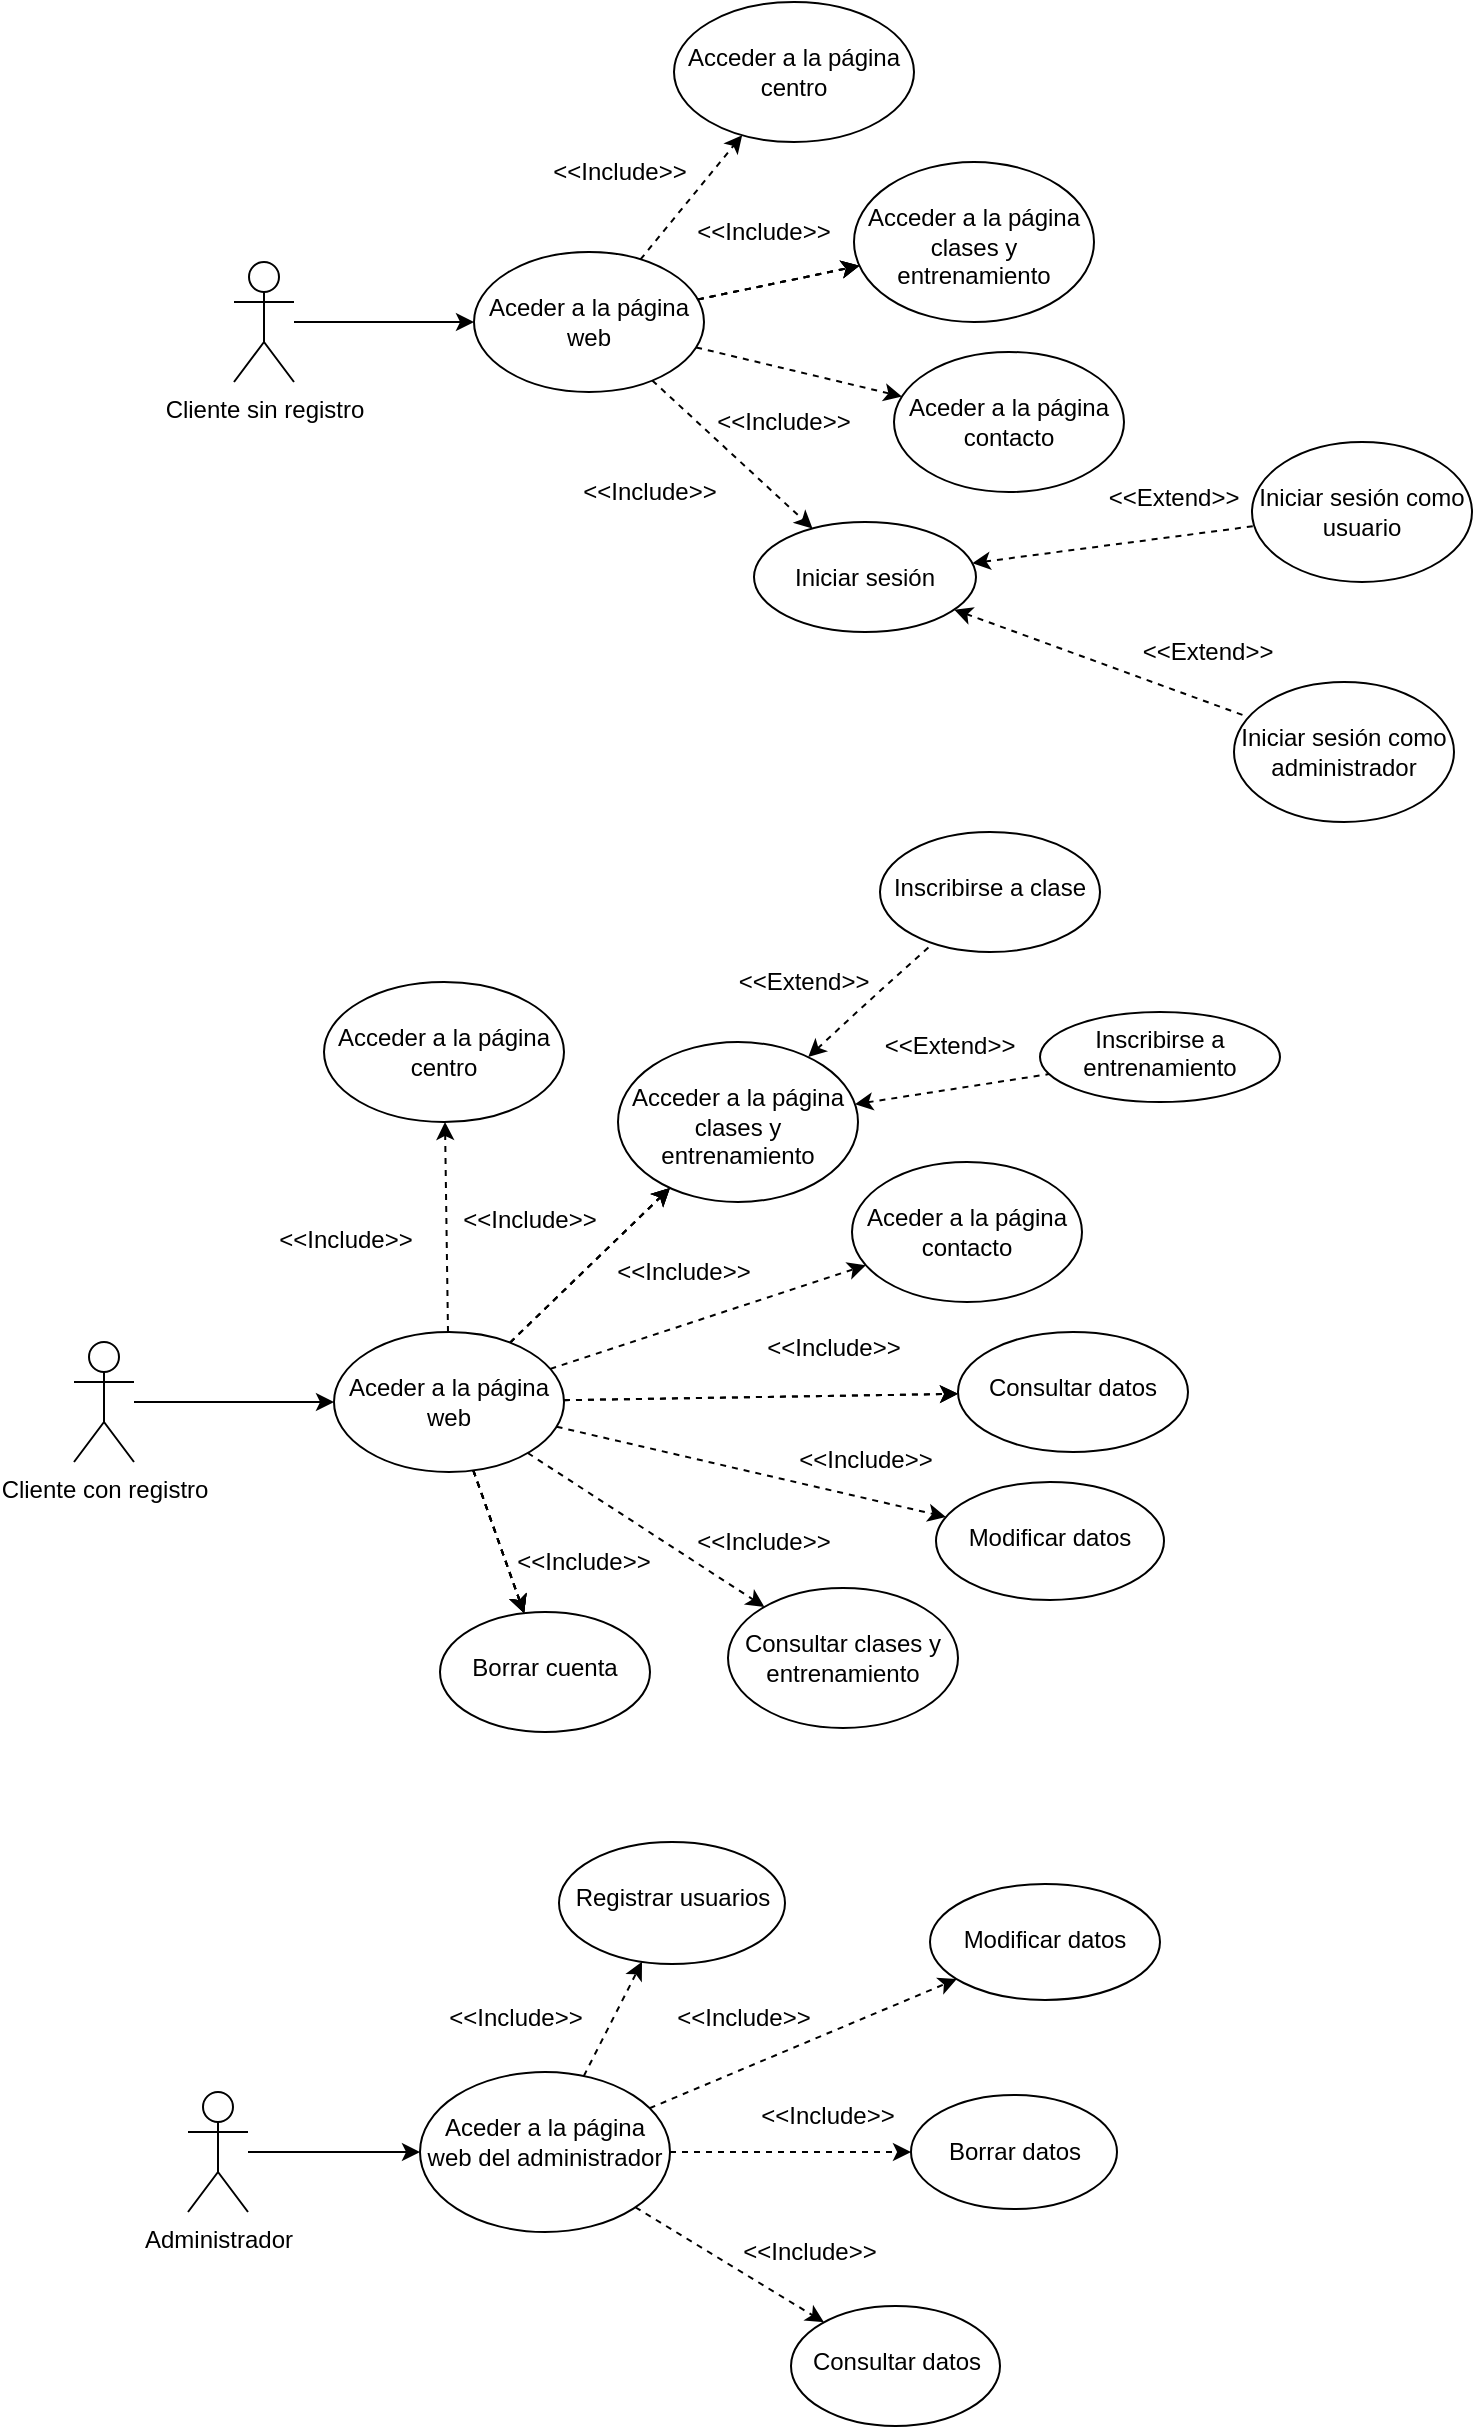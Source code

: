 <mxfile>
    <diagram id="ayLVaH0twAeTrFX0j36s" name="Página-1">
        <mxGraphModel dx="1205" dy="1004" grid="0" gridSize="10" guides="1" tooltips="1" connect="1" arrows="1" fold="1" page="0" pageScale="1" pageWidth="827" pageHeight="1169" background="none" math="0" shadow="0">
            <root>
                <mxCell id="0"/>
                <mxCell id="1" parent="0"/>
                <mxCell id="9" value="" style="edgeStyle=none;html=1;" parent="1" source="2" target="8" edge="1">
                    <mxGeometry relative="1" as="geometry"/>
                </mxCell>
                <mxCell id="2" value="Cliente sin registro" style="shape=umlActor;verticalLabelPosition=bottom;verticalAlign=top;html=1;outlineConnect=0;" parent="1" vertex="1">
                    <mxGeometry x="-10" y="10" width="30" height="60" as="geometry"/>
                </mxCell>
                <mxCell id="11" value="" style="edgeStyle=none;html=1;dashed=1;endArrow=classic;endFill=1;startArrow=none;startFill=0;" parent="1" source="8" target="10" edge="1">
                    <mxGeometry relative="1" as="geometry"/>
                </mxCell>
                <mxCell id="14" value="" style="edgeStyle=none;html=1;dashed=1;endArrow=classic;endFill=1;startArrow=none;startFill=0;" parent="1" source="8" target="13" edge="1">
                    <mxGeometry relative="1" as="geometry"/>
                </mxCell>
                <mxCell id="15" value="" style="edgeStyle=none;html=1;dashed=1;endArrow=classic;endFill=1;startArrow=none;startFill=0;" parent="1" source="8" target="13" edge="1">
                    <mxGeometry relative="1" as="geometry"/>
                </mxCell>
                <mxCell id="16" value="" style="edgeStyle=none;html=1;dashed=1;endArrow=classic;endFill=1;startArrow=none;startFill=0;" parent="1" source="8" target="13" edge="1">
                    <mxGeometry relative="1" as="geometry"/>
                </mxCell>
                <mxCell id="18" value="" style="edgeStyle=none;html=1;dashed=1;endArrow=classic;endFill=1;startArrow=none;startFill=0;" parent="1" source="8" target="17" edge="1">
                    <mxGeometry relative="1" as="geometry"/>
                </mxCell>
                <mxCell id="21" value="" style="edgeStyle=none;html=1;dashed=1;endArrow=classic;endFill=1;startArrow=none;startFill=0;" parent="1" source="8" target="20" edge="1">
                    <mxGeometry relative="1" as="geometry"/>
                </mxCell>
                <mxCell id="8" value="&lt;br&gt;Aceder a la página web" style="ellipse;whiteSpace=wrap;html=1;verticalAlign=top;" parent="1" vertex="1">
                    <mxGeometry x="110" y="5" width="115" height="70" as="geometry"/>
                </mxCell>
                <mxCell id="10" value="&lt;br&gt;Acceder a la página centro" style="ellipse;whiteSpace=wrap;html=1;verticalAlign=top;" parent="1" vertex="1">
                    <mxGeometry x="210" y="-120" width="120" height="70" as="geometry"/>
                </mxCell>
                <mxCell id="13" value="&lt;br&gt;Acceder a la página clases y entrenamiento" style="ellipse;whiteSpace=wrap;html=1;verticalAlign=top;" parent="1" vertex="1">
                    <mxGeometry x="300" y="-40" width="120" height="80" as="geometry"/>
                </mxCell>
                <mxCell id="17" value="&lt;br&gt;Aceder a la página contacto" style="ellipse;whiteSpace=wrap;html=1;verticalAlign=top;" parent="1" vertex="1">
                    <mxGeometry x="320" y="55" width="115" height="70" as="geometry"/>
                </mxCell>
                <mxCell id="85" value="" style="edgeStyle=none;html=1;dashed=1;startArrow=classic;startFill=1;endArrow=none;endFill=0;" parent="1" source="20" target="84" edge="1">
                    <mxGeometry relative="1" as="geometry"/>
                </mxCell>
                <mxCell id="89" value="" style="edgeStyle=none;html=1;dashed=1;startArrow=classic;startFill=1;endArrow=none;endFill=0;" parent="1" source="20" target="88" edge="1">
                    <mxGeometry relative="1" as="geometry"/>
                </mxCell>
                <mxCell id="20" value="&lt;br&gt;Iniciar sesión" style="ellipse;whiteSpace=wrap;html=1;verticalAlign=top;" parent="1" vertex="1">
                    <mxGeometry x="250" y="140" width="111" height="55" as="geometry"/>
                </mxCell>
                <mxCell id="52" value="" style="edgeStyle=none;html=1;" parent="1" source="53" target="59" edge="1">
                    <mxGeometry relative="1" as="geometry"/>
                </mxCell>
                <mxCell id="53" value="Cliente con registro" style="shape=umlActor;verticalLabelPosition=bottom;verticalAlign=top;html=1;outlineConnect=0;" parent="1" vertex="1">
                    <mxGeometry x="-90" y="550" width="30" height="60" as="geometry"/>
                </mxCell>
                <mxCell id="54" value="" style="edgeStyle=none;html=1;startArrow=none;startFill=0;endArrow=classic;endFill=1;dashed=1;" parent="1" source="59" target="60" edge="1">
                    <mxGeometry relative="1" as="geometry"/>
                </mxCell>
                <mxCell id="55" value="" style="edgeStyle=none;html=1;startArrow=none;startFill=0;endArrow=classic;endFill=1;dashed=1;" parent="1" source="59" target="63" edge="1">
                    <mxGeometry relative="1" as="geometry"/>
                </mxCell>
                <mxCell id="56" value="" style="edgeStyle=none;html=1;startArrow=none;startFill=0;endArrow=classic;endFill=1;dashed=1;" parent="1" source="59" target="63" edge="1">
                    <mxGeometry relative="1" as="geometry"/>
                </mxCell>
                <mxCell id="57" value="" style="edgeStyle=none;html=1;startArrow=none;startFill=0;endArrow=classic;endFill=1;dashed=1;" parent="1" source="59" target="63" edge="1">
                    <mxGeometry relative="1" as="geometry"/>
                </mxCell>
                <mxCell id="58" value="" style="edgeStyle=none;html=1;startArrow=none;startFill=0;endArrow=classic;endFill=1;dashed=1;" parent="1" source="59" target="64" edge="1">
                    <mxGeometry relative="1" as="geometry"/>
                </mxCell>
                <mxCell id="71" value="" style="edgeStyle=none;html=1;startArrow=none;startFill=0;endArrow=classic;endFill=1;dashed=1;" parent="1" source="59" target="70" edge="1">
                    <mxGeometry relative="1" as="geometry"/>
                </mxCell>
                <mxCell id="74" value="" style="edgeStyle=none;html=1;startArrow=none;startFill=0;endArrow=classic;endFill=1;dashed=1;" parent="1" source="59" target="70" edge="1">
                    <mxGeometry relative="1" as="geometry"/>
                </mxCell>
                <mxCell id="76" value="" style="edgeStyle=none;html=1;startArrow=none;startFill=0;endArrow=classic;endFill=1;dashed=1;" parent="1" source="59" target="75" edge="1">
                    <mxGeometry relative="1" as="geometry"/>
                </mxCell>
                <mxCell id="78" value="" style="edgeStyle=none;html=1;startArrow=none;startFill=0;endArrow=classic;endFill=1;dashed=1;" parent="1" source="59" target="77" edge="1">
                    <mxGeometry relative="1" as="geometry"/>
                </mxCell>
                <mxCell id="101" value="" style="edgeStyle=none;html=1;dashed=1;startArrow=none;startFill=0;endArrow=classic;endFill=1;" parent="1" source="59" target="75" edge="1">
                    <mxGeometry relative="1" as="geometry"/>
                </mxCell>
                <mxCell id="102" value="" style="edgeStyle=none;html=1;dashed=1;startArrow=none;startFill=0;endArrow=classic;endFill=1;" parent="1" source="59" target="75" edge="1">
                    <mxGeometry relative="1" as="geometry"/>
                </mxCell>
                <mxCell id="103" value="" style="edgeStyle=none;html=1;dashed=1;startArrow=none;startFill=0;endArrow=classic;endFill=1;" parent="1" source="59" target="75" edge="1">
                    <mxGeometry relative="1" as="geometry"/>
                </mxCell>
                <mxCell id="104" value="" style="edgeStyle=none;html=1;dashed=1;startArrow=none;startFill=0;endArrow=classic;endFill=1;" parent="1" source="59" target="75" edge="1">
                    <mxGeometry relative="1" as="geometry"/>
                </mxCell>
                <mxCell id="106" value="" style="edgeStyle=none;html=1;dashed=1;startArrow=none;startFill=0;endArrow=classic;endFill=1;" parent="1" source="59" target="105" edge="1">
                    <mxGeometry relative="1" as="geometry"/>
                </mxCell>
                <mxCell id="59" value="&lt;br&gt;Aceder a la página web" style="ellipse;whiteSpace=wrap;html=1;verticalAlign=top;" parent="1" vertex="1">
                    <mxGeometry x="40" y="545" width="115" height="70" as="geometry"/>
                </mxCell>
                <mxCell id="60" value="&lt;br&gt;Acceder a la página centro" style="ellipse;whiteSpace=wrap;html=1;verticalAlign=top;" parent="1" vertex="1">
                    <mxGeometry x="35" y="370" width="120" height="70" as="geometry"/>
                </mxCell>
                <mxCell id="61" value="" style="edgeStyle=none;html=1;endArrow=none;endFill=0;startArrow=classic;startFill=1;dashed=1;" parent="1" source="63" target="65" edge="1">
                    <mxGeometry relative="1" as="geometry">
                        <Array as="points">
                            <mxPoint x="308" y="379"/>
                        </Array>
                    </mxGeometry>
                </mxCell>
                <mxCell id="62" value="" style="edgeStyle=none;html=1;dashed=1;endArrow=none;endFill=0;startArrow=classic;startFill=1;" parent="1" source="63" target="66" edge="1">
                    <mxGeometry relative="1" as="geometry"/>
                </mxCell>
                <mxCell id="63" value="&lt;br&gt;Acceder a la página clases y entrenamiento" style="ellipse;whiteSpace=wrap;html=1;verticalAlign=top;" parent="1" vertex="1">
                    <mxGeometry x="182" y="400" width="120" height="80" as="geometry"/>
                </mxCell>
                <mxCell id="64" value="&lt;br&gt;Aceder a la página contacto" style="ellipse;whiteSpace=wrap;html=1;verticalAlign=top;" parent="1" vertex="1">
                    <mxGeometry x="299" y="460" width="115" height="70" as="geometry"/>
                </mxCell>
                <mxCell id="65" value="&lt;br&gt;Inscribirse a clase" style="ellipse;whiteSpace=wrap;html=1;verticalAlign=top;" parent="1" vertex="1">
                    <mxGeometry x="313" y="295" width="110" height="60" as="geometry"/>
                </mxCell>
                <mxCell id="66" value="Inscribirse a entrenamiento" style="ellipse;whiteSpace=wrap;html=1;verticalAlign=top;" parent="1" vertex="1">
                    <mxGeometry x="393" y="385" width="120" height="45" as="geometry"/>
                </mxCell>
                <mxCell id="70" value="&lt;br&gt;Consultar datos" style="ellipse;whiteSpace=wrap;html=1;verticalAlign=top;" parent="1" vertex="1">
                    <mxGeometry x="352" y="545" width="115" height="60" as="geometry"/>
                </mxCell>
                <mxCell id="75" value="&lt;br&gt;Borrar cuenta" style="ellipse;whiteSpace=wrap;html=1;verticalAlign=top;" parent="1" vertex="1">
                    <mxGeometry x="93" y="685" width="105" height="60" as="geometry"/>
                </mxCell>
                <mxCell id="77" value="&lt;br&gt;Consultar clases y entrenamiento" style="ellipse;whiteSpace=wrap;html=1;verticalAlign=top;" parent="1" vertex="1">
                    <mxGeometry x="237" y="673" width="115" height="70" as="geometry"/>
                </mxCell>
                <mxCell id="79" value="&amp;lt;&amp;lt;Include&amp;gt;&amp;gt;" style="text;html=1;strokeColor=none;fillColor=none;align=center;verticalAlign=middle;whiteSpace=wrap;rounded=0;dashed=1;" parent="1" vertex="1">
                    <mxGeometry x="107.5" y="474" width="60" height="30" as="geometry"/>
                </mxCell>
                <mxCell id="80" value="&amp;lt;&amp;lt;Include&amp;gt;&amp;gt;" style="text;html=1;strokeColor=none;fillColor=none;align=center;verticalAlign=middle;whiteSpace=wrap;rounded=0;dashed=1;" parent="1" vertex="1">
                    <mxGeometry x="16" y="484" width="60" height="30" as="geometry"/>
                </mxCell>
                <mxCell id="81" value="" style="edgeStyle=none;html=1;" parent="1" source="82" target="83" edge="1">
                    <mxGeometry relative="1" as="geometry"/>
                </mxCell>
                <mxCell id="82" value="Administrador" style="shape=umlActor;verticalLabelPosition=bottom;verticalAlign=top;html=1;outlineConnect=0;" parent="1" vertex="1">
                    <mxGeometry x="-33" y="925" width="30" height="60" as="geometry"/>
                </mxCell>
                <mxCell id="92" value="" style="edgeStyle=none;html=1;startArrow=none;startFill=0;endArrow=classic;endFill=1;dashed=1;" parent="1" source="83" target="91" edge="1">
                    <mxGeometry relative="1" as="geometry"/>
                </mxCell>
                <mxCell id="115" value="" style="edgeStyle=none;html=1;dashed=1;startArrow=none;startFill=0;endArrow=classic;endFill=1;" parent="1" source="83" target="114" edge="1">
                    <mxGeometry relative="1" as="geometry"/>
                </mxCell>
                <mxCell id="117" value="" style="edgeStyle=none;html=1;dashed=1;startArrow=none;startFill=0;endArrow=classic;endFill=1;" parent="1" source="83" target="116" edge="1">
                    <mxGeometry relative="1" as="geometry"/>
                </mxCell>
                <mxCell id="119" value="" style="edgeStyle=none;html=1;dashed=1;startArrow=none;startFill=0;endArrow=classic;endFill=1;" parent="1" source="83" target="118" edge="1">
                    <mxGeometry relative="1" as="geometry"/>
                </mxCell>
                <mxCell id="83" value="&lt;br&gt;Aceder a la página web del administrador" style="ellipse;whiteSpace=wrap;html=1;verticalAlign=top;" parent="1" vertex="1">
                    <mxGeometry x="83" y="915" width="125" height="80" as="geometry"/>
                </mxCell>
                <mxCell id="84" value="&lt;br&gt;Iniciar sesión como usuario" style="ellipse;whiteSpace=wrap;html=1;verticalAlign=top;" parent="1" vertex="1">
                    <mxGeometry x="499" y="100" width="110" height="70" as="geometry"/>
                </mxCell>
                <mxCell id="86" value="&amp;lt;&amp;lt;Include&amp;gt;&amp;gt;" style="text;html=1;strokeColor=none;fillColor=none;align=center;verticalAlign=middle;whiteSpace=wrap;rounded=0;dashed=1;" parent="1" vertex="1">
                    <mxGeometry x="167.5" y="110" width="60" height="30" as="geometry"/>
                </mxCell>
                <mxCell id="88" value="&lt;br&gt;Iniciar sesión como administrador" style="ellipse;whiteSpace=wrap;html=1;verticalAlign=top;" parent="1" vertex="1">
                    <mxGeometry x="490" y="220" width="110" height="70" as="geometry"/>
                </mxCell>
                <mxCell id="90" value="&amp;lt;&amp;lt;Include&amp;gt;&amp;gt;" style="text;html=1;strokeColor=none;fillColor=none;align=center;verticalAlign=middle;whiteSpace=wrap;rounded=0;dashed=1;" parent="1" vertex="1">
                    <mxGeometry x="152.5" y="-50" width="60" height="30" as="geometry"/>
                </mxCell>
                <mxCell id="91" value="&lt;br&gt;Registrar usuarios" style="ellipse;whiteSpace=wrap;html=1;verticalAlign=top;" parent="1" vertex="1">
                    <mxGeometry x="152.5" y="800" width="113" height="61" as="geometry"/>
                </mxCell>
                <mxCell id="93" value="&amp;lt;&amp;lt;Include&amp;gt;&amp;gt;" style="text;html=1;strokeColor=none;fillColor=none;align=center;verticalAlign=middle;whiteSpace=wrap;rounded=0;dashed=1;" parent="1" vertex="1">
                    <mxGeometry x="235" y="75" width="60" height="30" as="geometry"/>
                </mxCell>
                <mxCell id="94" value="&amp;lt;&amp;lt;Include&amp;gt;&amp;gt;" style="text;html=1;strokeColor=none;fillColor=none;align=center;verticalAlign=middle;whiteSpace=wrap;rounded=0;dashed=1;" parent="1" vertex="1">
                    <mxGeometry x="225" y="-20" width="60" height="30" as="geometry"/>
                </mxCell>
                <mxCell id="97" value="&amp;lt;&amp;lt;Extend&amp;gt;&amp;gt;" style="text;html=1;strokeColor=none;fillColor=none;align=center;verticalAlign=middle;whiteSpace=wrap;rounded=0;dashed=1;" parent="1" vertex="1">
                    <mxGeometry x="430" y="113" width="60" height="30" as="geometry"/>
                </mxCell>
                <mxCell id="98" value="&amp;lt;&amp;lt;Extend&amp;gt;&amp;gt;" style="text;html=1;strokeColor=none;fillColor=none;align=center;verticalAlign=middle;whiteSpace=wrap;rounded=0;dashed=1;" parent="1" vertex="1">
                    <mxGeometry x="447" y="190" width="60" height="30" as="geometry"/>
                </mxCell>
                <mxCell id="105" value="&lt;br&gt;Modificar datos" style="ellipse;whiteSpace=wrap;html=1;verticalAlign=top;" parent="1" vertex="1">
                    <mxGeometry x="341" y="620" width="114" height="59" as="geometry"/>
                </mxCell>
                <mxCell id="107" value="&amp;lt;&amp;lt;Include&amp;gt;&amp;gt;" style="text;html=1;strokeColor=none;fillColor=none;align=center;verticalAlign=middle;whiteSpace=wrap;rounded=0;dashed=1;" parent="1" vertex="1">
                    <mxGeometry x="185" y="500" width="60" height="30" as="geometry"/>
                </mxCell>
                <mxCell id="108" value="&amp;lt;&amp;lt;Include&amp;gt;&amp;gt;" style="text;html=1;strokeColor=none;fillColor=none;align=center;verticalAlign=middle;whiteSpace=wrap;rounded=0;dashed=1;" parent="1" vertex="1">
                    <mxGeometry x="260" y="538" width="60" height="30" as="geometry"/>
                </mxCell>
                <mxCell id="109" value="&amp;lt;&amp;lt;Include&amp;gt;&amp;gt;" style="text;html=1;strokeColor=none;fillColor=none;align=center;verticalAlign=middle;whiteSpace=wrap;rounded=0;dashed=1;" parent="1" vertex="1">
                    <mxGeometry x="275.5" y="594" width="60" height="30" as="geometry"/>
                </mxCell>
                <mxCell id="110" value="&amp;lt;&amp;lt;Include&amp;gt;&amp;gt;" style="text;html=1;strokeColor=none;fillColor=none;align=center;verticalAlign=middle;whiteSpace=wrap;rounded=0;dashed=1;" parent="1" vertex="1">
                    <mxGeometry x="225" y="634.5" width="60" height="30" as="geometry"/>
                </mxCell>
                <mxCell id="111" value="&amp;lt;&amp;lt;Include&amp;gt;&amp;gt;" style="text;html=1;strokeColor=none;fillColor=none;align=center;verticalAlign=middle;whiteSpace=wrap;rounded=0;dashed=1;" parent="1" vertex="1">
                    <mxGeometry x="135" y="645" width="60" height="30" as="geometry"/>
                </mxCell>
                <mxCell id="112" value="&amp;lt;&amp;lt;Extend&amp;gt;&amp;gt;" style="text;html=1;strokeColor=none;fillColor=none;align=center;verticalAlign=middle;whiteSpace=wrap;rounded=0;dashed=1;" parent="1" vertex="1">
                    <mxGeometry x="245" y="355" width="60" height="30" as="geometry"/>
                </mxCell>
                <mxCell id="113" value="&amp;lt;&amp;lt;Extend&amp;gt;&amp;gt;" style="text;html=1;strokeColor=none;fillColor=none;align=center;verticalAlign=middle;whiteSpace=wrap;rounded=0;dashed=1;" parent="1" vertex="1">
                    <mxGeometry x="318" y="387" width="60" height="30" as="geometry"/>
                </mxCell>
                <mxCell id="114" value="&lt;br&gt;Modificar datos" style="ellipse;whiteSpace=wrap;html=1;verticalAlign=top;" parent="1" vertex="1">
                    <mxGeometry x="338" y="821" width="115" height="58" as="geometry"/>
                </mxCell>
                <mxCell id="116" value="&lt;br&gt;Borrar datos" style="ellipse;whiteSpace=wrap;html=1;verticalAlign=top;" parent="1" vertex="1">
                    <mxGeometry x="328.5" y="926.5" width="103" height="57" as="geometry"/>
                </mxCell>
                <mxCell id="118" value="&lt;br&gt;Consultar datos" style="ellipse;whiteSpace=wrap;html=1;verticalAlign=top;" parent="1" vertex="1">
                    <mxGeometry x="268.5" y="1032" width="104.5" height="60" as="geometry"/>
                </mxCell>
                <mxCell id="120" value="&amp;lt;&amp;lt;Include&amp;gt;&amp;gt;" style="text;html=1;strokeColor=none;fillColor=none;align=center;verticalAlign=middle;whiteSpace=wrap;rounded=0;dashed=1;" parent="1" vertex="1">
                    <mxGeometry x="100.5" y="873" width="60" height="30" as="geometry"/>
                </mxCell>
                <mxCell id="121" value="&amp;lt;&amp;lt;Include&amp;gt;&amp;gt;" style="text;html=1;strokeColor=none;fillColor=none;align=center;verticalAlign=middle;whiteSpace=wrap;rounded=0;dashed=1;" parent="1" vertex="1">
                    <mxGeometry x="215" y="873" width="60" height="30" as="geometry"/>
                </mxCell>
                <mxCell id="122" value="&amp;lt;&amp;lt;Include&amp;gt;&amp;gt;" style="text;html=1;strokeColor=none;fillColor=none;align=center;verticalAlign=middle;whiteSpace=wrap;rounded=0;dashed=1;" parent="1" vertex="1">
                    <mxGeometry x="257" y="922" width="60" height="30" as="geometry"/>
                </mxCell>
                <mxCell id="123" value="&amp;lt;&amp;lt;Include&amp;gt;&amp;gt;" style="text;html=1;strokeColor=none;fillColor=none;align=center;verticalAlign=middle;whiteSpace=wrap;rounded=0;dashed=1;" parent="1" vertex="1">
                    <mxGeometry x="248" y="990" width="60" height="30" as="geometry"/>
                </mxCell>
            </root>
        </mxGraphModel>
    </diagram>
</mxfile>